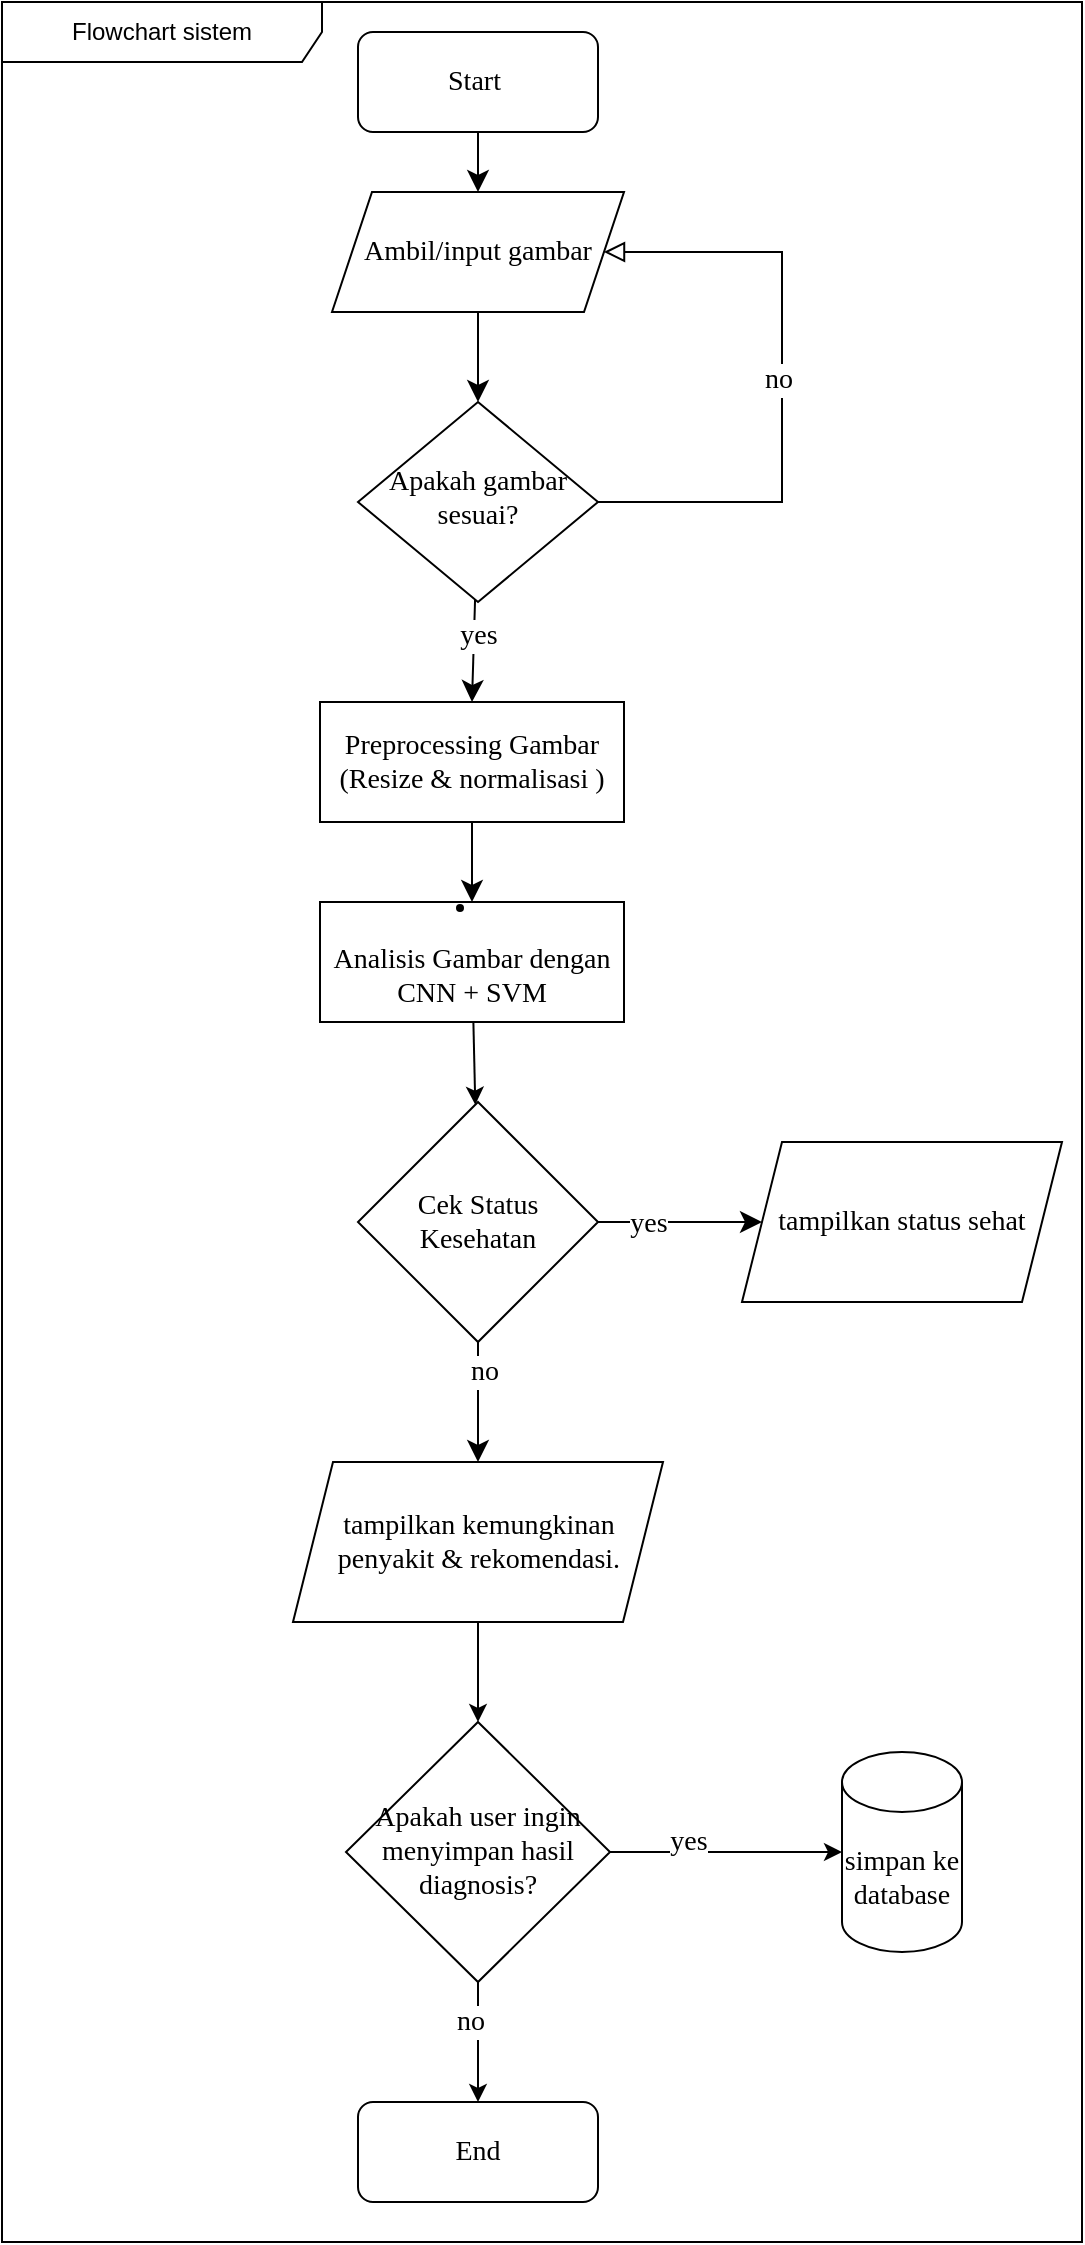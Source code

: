 <mxfile>
    <diagram id="C5RBs43oDa-KdzZeNtuy" name="Page-1">
        <mxGraphModel dx="974" dy="563" grid="1" gridSize="10" guides="1" tooltips="1" connect="1" arrows="1" fold="1" page="1" pageScale="1" pageWidth="827" pageHeight="1169" background="#ffffff" math="0" shadow="0">
            <root>
                <mxCell id="WIyWlLk6GJQsqaUBKTNV-0"/>
                <mxCell id="WIyWlLk6GJQsqaUBKTNV-1" parent="WIyWlLk6GJQsqaUBKTNV-0"/>
                <mxCell id="9v7eVR0qD3crne4uchCQ-7" style="edgeStyle=none;curved=1;rounded=0;orthogonalLoop=1;jettySize=auto;html=1;fontSize=12;startSize=8;endSize=8;" parent="WIyWlLk6GJQsqaUBKTNV-1" source="WIyWlLk6GJQsqaUBKTNV-3" target="9v7eVR0qD3crne4uchCQ-5" edge="1">
                    <mxGeometry relative="1" as="geometry"/>
                </mxCell>
                <mxCell id="WIyWlLk6GJQsqaUBKTNV-3" value="&lt;font face=&quot;Lucida Console&quot; style=&quot;font-size: 14px;&quot;&gt;Start&amp;nbsp;&lt;/font&gt;" style="rounded=1;whiteSpace=wrap;html=1;fontSize=12;glass=0;strokeWidth=1;shadow=0;" parent="WIyWlLk6GJQsqaUBKTNV-1" vertex="1">
                    <mxGeometry x="368" y="55" width="120" height="50" as="geometry"/>
                </mxCell>
                <mxCell id="WIyWlLk6GJQsqaUBKTNV-5" value="" style="edgeStyle=orthogonalEdgeStyle;rounded=0;html=1;jettySize=auto;orthogonalLoop=1;fontSize=11;endArrow=block;endFill=0;endSize=8;strokeWidth=1;shadow=0;labelBackgroundColor=none;entryX=1;entryY=0.5;entryDx=0;entryDy=0;exitX=1;exitY=0.5;exitDx=0;exitDy=0;" parent="WIyWlLk6GJQsqaUBKTNV-1" source="WIyWlLk6GJQsqaUBKTNV-6" target="9v7eVR0qD3crne4uchCQ-5" edge="1">
                    <mxGeometry y="10" relative="1" as="geometry">
                        <mxPoint as="offset"/>
                        <mxPoint x="490" y="290" as="sourcePoint"/>
                        <mxPoint x="510" y="180" as="targetPoint"/>
                        <Array as="points">
                            <mxPoint x="580" y="290"/>
                            <mxPoint x="580" y="165"/>
                        </Array>
                    </mxGeometry>
                </mxCell>
                <mxCell id="11" value="&lt;font face=&quot;Lucida Console&quot; style=&quot;font-size: 14px;&quot;&gt;no&lt;/font&gt;" style="edgeLabel;html=1;align=center;verticalAlign=middle;resizable=0;points=[];" parent="WIyWlLk6GJQsqaUBKTNV-5" vertex="1" connectable="0">
                    <mxGeometry x="0.009" y="2" relative="1" as="geometry">
                        <mxPoint y="1" as="offset"/>
                    </mxGeometry>
                </mxCell>
                <mxCell id="9v7eVR0qD3crne4uchCQ-9" style="edgeStyle=none;curved=1;rounded=0;orthogonalLoop=1;jettySize=auto;html=1;entryX=0.5;entryY=0;entryDx=0;entryDy=0;fontSize=12;startSize=8;endSize=8;" parent="WIyWlLk6GJQsqaUBKTNV-1" source="WIyWlLk6GJQsqaUBKTNV-6" target="0" edge="1">
                    <mxGeometry relative="1" as="geometry">
                        <mxPoint x="428" y="375" as="targetPoint"/>
                    </mxGeometry>
                </mxCell>
                <mxCell id="9v7eVR0qD3crne4uchCQ-10" value="&lt;font face=&quot;Lucida Console&quot; style=&quot;font-size: 14px;&quot;&gt;yes&lt;/font&gt;" style="edgeLabel;html=1;align=center;verticalAlign=middle;resizable=0;points=[];fontSize=12;" parent="9v7eVR0qD3crne4uchCQ-9" vertex="1" connectable="0">
                    <mxGeometry x="-0.305" y="2" relative="1" as="geometry">
                        <mxPoint as="offset"/>
                    </mxGeometry>
                </mxCell>
                <mxCell id="WIyWlLk6GJQsqaUBKTNV-6" value="&lt;font face=&quot;Lucida Console&quot; style=&quot;font-size: 14px;&quot;&gt;Apakah gambar sesuai?&lt;/font&gt;" style="rhombus;whiteSpace=wrap;html=1;shadow=0;fontFamily=Helvetica;fontSize=12;align=center;strokeWidth=1;spacing=6;spacingTop=-4;" parent="WIyWlLk6GJQsqaUBKTNV-1" vertex="1">
                    <mxGeometry x="368" y="240" width="120" height="100" as="geometry"/>
                </mxCell>
                <mxCell id="9v7eVR0qD3crne4uchCQ-6" style="edgeStyle=none;curved=1;rounded=0;orthogonalLoop=1;jettySize=auto;html=1;fontSize=12;startSize=8;endSize=8;" parent="WIyWlLk6GJQsqaUBKTNV-1" source="9v7eVR0qD3crne4uchCQ-5" target="WIyWlLk6GJQsqaUBKTNV-6" edge="1">
                    <mxGeometry relative="1" as="geometry"/>
                </mxCell>
                <mxCell id="9v7eVR0qD3crne4uchCQ-5" value="&lt;font face=&quot;Lucida Console&quot; style=&quot;font-size: 14px;&quot;&gt;Ambil/input gambar&lt;/font&gt;" style="shape=parallelogram;perimeter=parallelogramPerimeter;whiteSpace=wrap;html=1;fixedSize=1;" parent="WIyWlLk6GJQsqaUBKTNV-1" vertex="1">
                    <mxGeometry x="355" y="135" width="146" height="60" as="geometry"/>
                </mxCell>
                <mxCell id="9v7eVR0qD3crne4uchCQ-12" style="edgeStyle=none;curved=1;rounded=0;orthogonalLoop=1;jettySize=auto;html=1;fontSize=12;startSize=8;endSize=8;exitX=0.5;exitY=1;exitDx=0;exitDy=0;entryX=0.5;entryY=0;entryDx=0;entryDy=0;" parent="WIyWlLk6GJQsqaUBKTNV-1" source="0" target="2" edge="1">
                    <mxGeometry relative="1" as="geometry">
                        <mxPoint x="450" y="500" as="sourcePoint"/>
                        <mxPoint x="426.68" y="535" as="targetPoint"/>
                    </mxGeometry>
                </mxCell>
                <mxCell id="9v7eVR0qD3crne4uchCQ-19" style="edgeStyle=none;curved=1;rounded=0;orthogonalLoop=1;jettySize=auto;html=1;fontSize=12;startSize=8;endSize=8;exitX=0.5;exitY=1;exitDx=0;exitDy=0;" parent="WIyWlLk6GJQsqaUBKTNV-1" source="9v7eVR0qD3crne4uchCQ-13" target="9v7eVR0qD3crne4uchCQ-18" edge="1">
                    <mxGeometry relative="1" as="geometry">
                        <mxPoint x="227.5" y="865.0" as="sourcePoint"/>
                    </mxGeometry>
                </mxCell>
                <mxCell id="9v7eVR0qD3crne4uchCQ-20" value="&lt;font style=&quot;font-size: 14px;&quot; face=&quot;Lucida Console&quot;&gt;no&lt;/font&gt;" style="edgeLabel;html=1;align=center;verticalAlign=middle;resizable=0;points=[];fontSize=12;" parent="9v7eVR0qD3crne4uchCQ-19" vertex="1" connectable="0">
                    <mxGeometry x="-0.507" y="3" relative="1" as="geometry">
                        <mxPoint as="offset"/>
                    </mxGeometry>
                </mxCell>
                <mxCell id="9v7eVR0qD3crne4uchCQ-13" value="&lt;font face=&quot;Lucida Console&quot; style=&quot;font-size: 14px;&quot;&gt;Cek Status Kesehatan&lt;/font&gt;" style="rhombus;whiteSpace=wrap;html=1;" parent="WIyWlLk6GJQsqaUBKTNV-1" vertex="1">
                    <mxGeometry x="368" y="590" width="120" height="120" as="geometry"/>
                </mxCell>
                <mxCell id="9v7eVR0qD3crne4uchCQ-15" value="&lt;font face=&quot;Lucida Console&quot; style=&quot;font-size: 14px;&quot;&gt;tampilkan status sehat&lt;/font&gt;" style="shape=parallelogram;perimeter=parallelogramPerimeter;whiteSpace=wrap;html=1;fixedSize=1;" parent="WIyWlLk6GJQsqaUBKTNV-1" vertex="1">
                    <mxGeometry x="560" y="610" width="160" height="80" as="geometry"/>
                </mxCell>
                <mxCell id="9v7eVR0qD3crne4uchCQ-16" style="edgeStyle=none;curved=1;rounded=0;orthogonalLoop=1;jettySize=auto;html=1;fontSize=12;startSize=8;endSize=8;entryX=0;entryY=0.5;entryDx=0;entryDy=0;exitX=1;exitY=0.5;exitDx=0;exitDy=0;" parent="WIyWlLk6GJQsqaUBKTNV-1" source="9v7eVR0qD3crne4uchCQ-13" target="9v7eVR0qD3crne4uchCQ-15" edge="1">
                    <mxGeometry relative="1" as="geometry">
                        <mxPoint x="287.5" y="805.0" as="sourcePoint"/>
                        <mxPoint x="337.5" y="805" as="targetPoint"/>
                    </mxGeometry>
                </mxCell>
                <mxCell id="9v7eVR0qD3crne4uchCQ-17" value="&lt;font face=&quot;Lucida Console&quot; style=&quot;font-size: 14px;&quot;&gt;yes&lt;/font&gt;" style="edgeLabel;html=1;align=center;verticalAlign=middle;resizable=0;points=[];fontSize=12;" parent="9v7eVR0qD3crne4uchCQ-16" vertex="1" connectable="0">
                    <mxGeometry x="-0.396" y="-1" relative="1" as="geometry">
                        <mxPoint as="offset"/>
                    </mxGeometry>
                </mxCell>
                <mxCell id="5" style="edgeStyle=none;html=1;entryX=0.5;entryY=0;entryDx=0;entryDy=0;" parent="WIyWlLk6GJQsqaUBKTNV-1" source="9v7eVR0qD3crne4uchCQ-18" target="4" edge="1">
                    <mxGeometry relative="1" as="geometry"/>
                </mxCell>
                <mxCell id="9v7eVR0qD3crne4uchCQ-18" value="&lt;font face=&quot;Lucida Console&quot; style=&quot;font-size: 14px;&quot;&gt;tampilkan kemungkinan penyakit &amp;amp; rekomendasi.&lt;/font&gt;" style="shape=parallelogram;perimeter=parallelogramPerimeter;whiteSpace=wrap;html=1;fixedSize=1;" parent="WIyWlLk6GJQsqaUBKTNV-1" vertex="1">
                    <mxGeometry x="335.5" y="770" width="185" height="80" as="geometry"/>
                </mxCell>
                <mxCell id="9v7eVR0qD3crne4uchCQ-28" value="&lt;font face=&quot;Lucida Console&quot; style=&quot;font-size: 14px;&quot;&gt;End&lt;/font&gt;" style="rounded=1;whiteSpace=wrap;html=1;fontSize=12;glass=0;strokeWidth=1;shadow=0;" parent="WIyWlLk6GJQsqaUBKTNV-1" vertex="1">
                    <mxGeometry x="368" y="1090" width="120" height="50" as="geometry"/>
                </mxCell>
                <mxCell id="0" value="&lt;font face=&quot;Lucida Console&quot; style=&quot;font-size: 14px;&quot;&gt;Preprocessing Gambar (Resize &amp;amp; normalisasi )&lt;/font&gt;" style="rounded=0;whiteSpace=wrap;html=1;" parent="WIyWlLk6GJQsqaUBKTNV-1" vertex="1">
                    <mxGeometry x="349" y="390" width="152" height="60" as="geometry"/>
                </mxCell>
                <mxCell id="3" style="edgeStyle=none;html=1;" parent="WIyWlLk6GJQsqaUBKTNV-1" source="2" target="9v7eVR0qD3crne4uchCQ-13" edge="1">
                    <mxGeometry relative="1" as="geometry"/>
                </mxCell>
                <mxCell id="2" value="&lt;li class=&quot;&quot; data-end=&quot;1057&quot; data-start=&quot;1018&quot;&gt;&lt;p class=&quot;&quot; data-end=&quot;1057&quot; data-start=&quot;1021&quot;&gt;&lt;span data-end=&quot;1057&quot; data-start=&quot;1021&quot;&gt;&lt;font face=&quot;Lucida Console&quot; style=&quot;font-size: 14px;&quot;&gt;Analisis Gambar dengan CNN + SVM&lt;/font&gt;&lt;/span&gt;&lt;/p&gt;&lt;/li&gt;" style="rounded=0;whiteSpace=wrap;html=1;" parent="WIyWlLk6GJQsqaUBKTNV-1" vertex="1">
                    <mxGeometry x="349" y="490" width="152" height="60" as="geometry"/>
                </mxCell>
                <mxCell id="8" style="edgeStyle=none;html=1;entryX=0.5;entryY=0;entryDx=0;entryDy=0;" parent="WIyWlLk6GJQsqaUBKTNV-1" source="4" target="9v7eVR0qD3crne4uchCQ-28" edge="1">
                    <mxGeometry relative="1" as="geometry"/>
                </mxCell>
                <mxCell id="10" value="&lt;font face=&quot;Lucida Console&quot; style=&quot;font-size: 14px;&quot;&gt;no&lt;/font&gt;" style="edgeLabel;html=1;align=center;verticalAlign=middle;resizable=0;points=[];" parent="8" vertex="1" connectable="0">
                    <mxGeometry x="-0.344" y="-4" relative="1" as="geometry">
                        <mxPoint as="offset"/>
                    </mxGeometry>
                </mxCell>
                <mxCell id="4" value="&lt;font face=&quot;Lucida Console&quot; style=&quot;font-size: 14px;&quot;&gt;Apakah user ingin menyimpan hasil diagnosis?&lt;/font&gt;" style="rhombus;whiteSpace=wrap;html=1;" parent="WIyWlLk6GJQsqaUBKTNV-1" vertex="1">
                    <mxGeometry x="362" y="900" width="132" height="130" as="geometry"/>
                </mxCell>
                <mxCell id="6" value="&lt;font face=&quot;Lucida Console&quot; style=&quot;font-size: 14px;&quot;&gt;simpan ke database&lt;/font&gt;" style="shape=cylinder3;whiteSpace=wrap;html=1;boundedLbl=1;backgroundOutline=1;size=15;" parent="WIyWlLk6GJQsqaUBKTNV-1" vertex="1">
                    <mxGeometry x="610" y="915" width="60" height="100" as="geometry"/>
                </mxCell>
                <mxCell id="7" style="edgeStyle=none;html=1;entryX=0;entryY=0.5;entryDx=0;entryDy=0;entryPerimeter=0;" parent="WIyWlLk6GJQsqaUBKTNV-1" source="4" target="6" edge="1">
                    <mxGeometry relative="1" as="geometry"/>
                </mxCell>
                <mxCell id="9" value="&lt;font face=&quot;Lucida Console&quot; style=&quot;font-size: 14px;&quot;&gt;yes&lt;/font&gt;" style="edgeLabel;html=1;align=center;verticalAlign=middle;resizable=0;points=[];" parent="7" vertex="1" connectable="0">
                    <mxGeometry x="-0.333" y="5" relative="1" as="geometry">
                        <mxPoint as="offset"/>
                    </mxGeometry>
                </mxCell>
                <mxCell id="12" value="Flowchart sistem" style="shape=umlFrame;whiteSpace=wrap;html=1;pointerEvents=0;recursiveResize=0;container=1;collapsible=0;width=160;" parent="WIyWlLk6GJQsqaUBKTNV-1" vertex="1">
                    <mxGeometry x="190" y="40" width="540" height="1120" as="geometry"/>
                </mxCell>
            </root>
        </mxGraphModel>
    </diagram>
</mxfile>